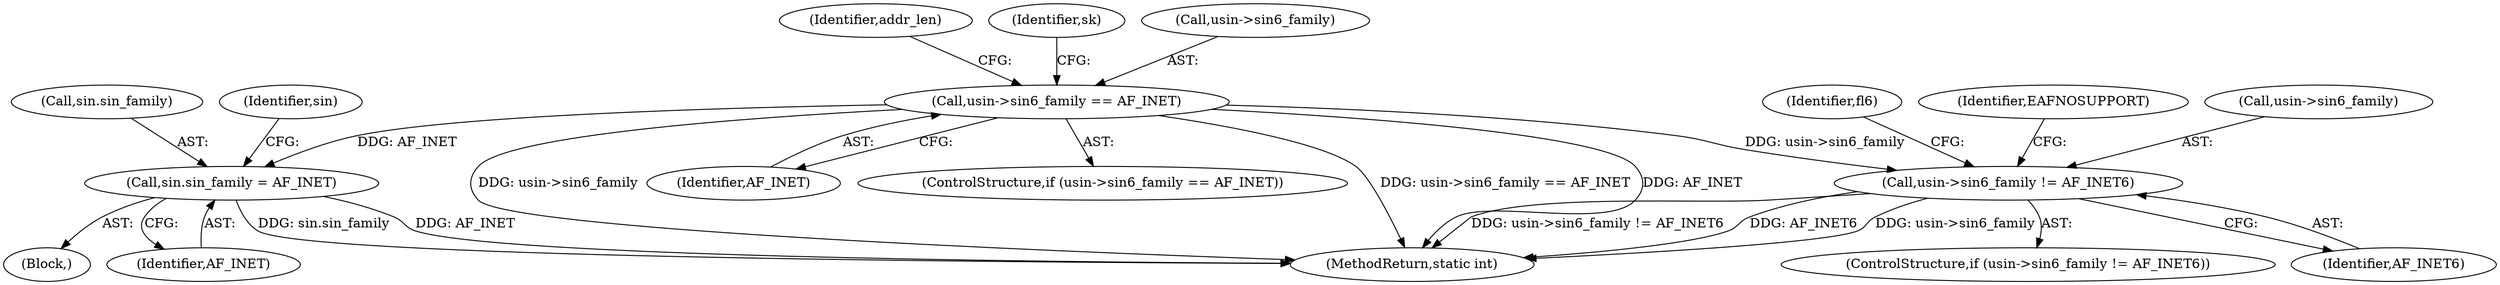 digraph "0_linux_45f6fad84cc305103b28d73482b344d7f5b76f39_4@pointer" {
"1000138" [label="(Call,usin->sin6_family == AF_INET)"];
"1000165" [label="(Call,usin->sin6_family != AF_INET6)"];
"1000255" [label="(Call,sin.sin_family = AF_INET)"];
"1000159" [label="(Identifier,addr_len)"];
"1000138" [label="(Call,usin->sin6_family == AF_INET)"];
"1000255" [label="(Call,sin.sin_family = AF_INET)"];
"1000166" [label="(Call,usin->sin6_family)"];
"1000600" [label="(MethodReturn,static int)"];
"1000146" [label="(Identifier,sk)"];
"1000165" [label="(Call,usin->sin6_family != AF_INET6)"];
"1000164" [label="(ControlStructure,if (usin->sin6_family != AF_INET6))"];
"1000244" [label="(Block,)"];
"1000259" [label="(Identifier,AF_INET)"];
"1000256" [label="(Call,sin.sin_family)"];
"1000169" [label="(Identifier,AF_INET6)"];
"1000175" [label="(Identifier,fl6)"];
"1000142" [label="(Identifier,AF_INET)"];
"1000139" [label="(Call,usin->sin6_family)"];
"1000172" [label="(Identifier,EAFNOSUPPORT)"];
"1000137" [label="(ControlStructure,if (usin->sin6_family == AF_INET))"];
"1000263" [label="(Identifier,sin)"];
"1000138" -> "1000137"  [label="AST: "];
"1000138" -> "1000142"  [label="CFG: "];
"1000139" -> "1000138"  [label="AST: "];
"1000142" -> "1000138"  [label="AST: "];
"1000146" -> "1000138"  [label="CFG: "];
"1000159" -> "1000138"  [label="CFG: "];
"1000138" -> "1000600"  [label="DDG: AF_INET"];
"1000138" -> "1000600"  [label="DDG: usin->sin6_family"];
"1000138" -> "1000600"  [label="DDG: usin->sin6_family == AF_INET"];
"1000138" -> "1000165"  [label="DDG: usin->sin6_family"];
"1000138" -> "1000255"  [label="DDG: AF_INET"];
"1000165" -> "1000164"  [label="AST: "];
"1000165" -> "1000169"  [label="CFG: "];
"1000166" -> "1000165"  [label="AST: "];
"1000169" -> "1000165"  [label="AST: "];
"1000172" -> "1000165"  [label="CFG: "];
"1000175" -> "1000165"  [label="CFG: "];
"1000165" -> "1000600"  [label="DDG: AF_INET6"];
"1000165" -> "1000600"  [label="DDG: usin->sin6_family"];
"1000165" -> "1000600"  [label="DDG: usin->sin6_family != AF_INET6"];
"1000255" -> "1000244"  [label="AST: "];
"1000255" -> "1000259"  [label="CFG: "];
"1000256" -> "1000255"  [label="AST: "];
"1000259" -> "1000255"  [label="AST: "];
"1000263" -> "1000255"  [label="CFG: "];
"1000255" -> "1000600"  [label="DDG: AF_INET"];
"1000255" -> "1000600"  [label="DDG: sin.sin_family"];
}
